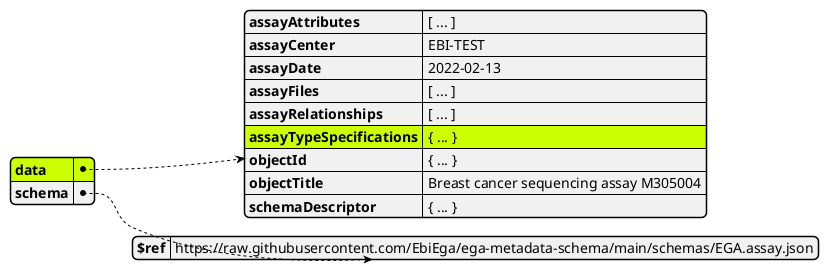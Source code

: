 @startjson
#highlight "data" / "assayTypeSpecifications" / "sequencingAssaySpecifications" / "referenceAlignmentDetails" / "0" / "ncbiAssembly" / "termId"
#highlight "data" / "assayTypeSpecifications" / "sequencingAssaySpecifications" / "referenceAlignmentDetails" / "0" / "ncbiAssemblyUnit" / "termId"
#highlight "data" / "assayTypeSpecifications" / "sequencingAssaySpecifications" / "referenceAlignmentDetails" / "1" / "ncbiAssembly" / "termId"
#highlight "data" / "assayTypeSpecifications" / "sequencingAssaySpecifications" / "referenceAlignmentDetails" / "1" / "ncbiAssemblyUnit" / "termId"
#highlight "data"
#highlight "data" / "assayTypeSpecifications"
#highlight "data" / "assayTypeSpecifications" / "sequencingAssaySpecifications"
#highlight "data" / "assayTypeSpecifications" / "sequencingAssaySpecifications" / "referenceAlignmentDetails"
#highlight "data" / "assayTypeSpecifications" / "sequencingAssaySpecifications" / "referenceAlignmentDetails" / "0"
#highlight "data" / "assayTypeSpecifications" / "sequencingAssaySpecifications" / "referenceAlignmentDetails" / "0" / "ncbiAssembly"
#highlight "data" / "assayTypeSpecifications" / "sequencingAssaySpecifications" / "referenceAlignmentDetails" / "0" / "ncbiAssemblyUnit"
#highlight "data" / "assayTypeSpecifications" / "sequencingAssaySpecifications" / "referenceAlignmentDetails" / "1"
#highlight "data" / "assayTypeSpecifications" / "sequencingAssaySpecifications" / "referenceAlignmentDetails" / "1" / "ncbiAssembly"
#highlight "data" / "assayTypeSpecifications" / "sequencingAssaySpecifications" / "referenceAlignmentDetails" / "1" / "ncbiAssemblyUnit"

{
    "data": {
        "assayAttributes": "[ ... ]",
        "assayCenter": "EBI-TEST",
        "assayDate": "2022-02-13",
        "assayFiles": "[ ... ]",
        "assayRelationships": "[ ... ]",
        "assayTypeSpecifications": "{ ... }",
        "objectId": "{ ... }",
        "objectTitle": "Breast cancer sequencing assay M305004",
        "schemaDescriptor": "{ ... }"
    },
    "schema": {
        "$ref": "https://raw.githubusercontent.com/EbiEga/ega-metadata-schema/main/schemas/EGA.assay.json"
    }
}
@endjson